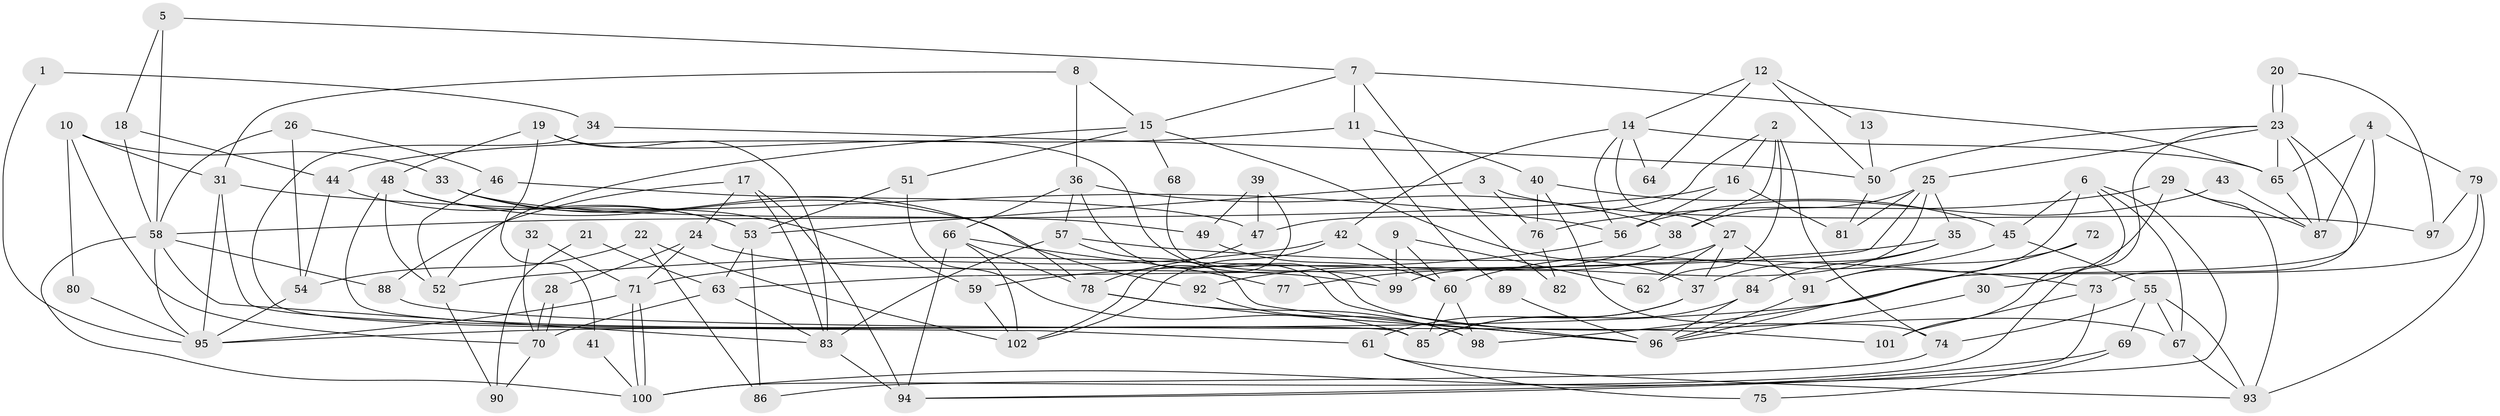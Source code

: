 // Generated by graph-tools (version 1.1) at 2025/02/03/09/25 03:02:02]
// undirected, 102 vertices, 204 edges
graph export_dot {
graph [start="1"]
  node [color=gray90,style=filled];
  1;
  2;
  3;
  4;
  5;
  6;
  7;
  8;
  9;
  10;
  11;
  12;
  13;
  14;
  15;
  16;
  17;
  18;
  19;
  20;
  21;
  22;
  23;
  24;
  25;
  26;
  27;
  28;
  29;
  30;
  31;
  32;
  33;
  34;
  35;
  36;
  37;
  38;
  39;
  40;
  41;
  42;
  43;
  44;
  45;
  46;
  47;
  48;
  49;
  50;
  51;
  52;
  53;
  54;
  55;
  56;
  57;
  58;
  59;
  60;
  61;
  62;
  63;
  64;
  65;
  66;
  67;
  68;
  69;
  70;
  71;
  72;
  73;
  74;
  75;
  76;
  77;
  78;
  79;
  80;
  81;
  82;
  83;
  84;
  85;
  86;
  87;
  88;
  89;
  90;
  91;
  92;
  93;
  94;
  95;
  96;
  97;
  98;
  99;
  100;
  101;
  102;
  1 -- 95;
  1 -- 34;
  2 -- 62;
  2 -- 74;
  2 -- 16;
  2 -- 38;
  2 -- 47;
  3 -- 53;
  3 -- 76;
  3 -- 97;
  4 -- 98;
  4 -- 65;
  4 -- 79;
  4 -- 87;
  5 -- 7;
  5 -- 58;
  5 -- 18;
  6 -- 91;
  6 -- 94;
  6 -- 45;
  6 -- 67;
  6 -- 101;
  7 -- 65;
  7 -- 15;
  7 -- 11;
  7 -- 82;
  8 -- 36;
  8 -- 31;
  8 -- 15;
  9 -- 60;
  9 -- 99;
  9 -- 62;
  10 -- 31;
  10 -- 33;
  10 -- 70;
  10 -- 80;
  11 -- 44;
  11 -- 40;
  11 -- 89;
  12 -- 14;
  12 -- 50;
  12 -- 13;
  12 -- 64;
  13 -- 50;
  14 -- 42;
  14 -- 65;
  14 -- 27;
  14 -- 56;
  14 -- 64;
  15 -- 37;
  15 -- 51;
  15 -- 52;
  15 -- 68;
  16 -- 58;
  16 -- 56;
  16 -- 81;
  17 -- 94;
  17 -- 83;
  17 -- 24;
  17 -- 88;
  18 -- 58;
  18 -- 44;
  19 -- 67;
  19 -- 83;
  19 -- 41;
  19 -- 48;
  20 -- 23;
  20 -- 23;
  20 -- 97;
  21 -- 63;
  21 -- 90;
  22 -- 54;
  22 -- 86;
  22 -- 102;
  23 -- 25;
  23 -- 50;
  23 -- 65;
  23 -- 73;
  23 -- 87;
  23 -- 100;
  24 -- 71;
  24 -- 28;
  24 -- 99;
  25 -- 63;
  25 -- 38;
  25 -- 35;
  25 -- 81;
  25 -- 99;
  26 -- 54;
  26 -- 58;
  26 -- 46;
  27 -- 37;
  27 -- 62;
  27 -- 77;
  27 -- 91;
  28 -- 70;
  28 -- 70;
  29 -- 93;
  29 -- 87;
  29 -- 30;
  29 -- 76;
  30 -- 96;
  31 -- 61;
  31 -- 56;
  31 -- 95;
  32 -- 70;
  32 -- 71;
  33 -- 78;
  33 -- 49;
  33 -- 59;
  34 -- 50;
  34 -- 85;
  35 -- 52;
  35 -- 37;
  35 -- 84;
  36 -- 66;
  36 -- 96;
  36 -- 38;
  36 -- 57;
  37 -- 85;
  37 -- 61;
  38 -- 92;
  39 -- 102;
  39 -- 47;
  39 -- 49;
  40 -- 45;
  40 -- 74;
  40 -- 76;
  41 -- 100;
  42 -- 102;
  42 -- 71;
  42 -- 60;
  43 -- 87;
  43 -- 56;
  44 -- 53;
  44 -- 54;
  45 -- 60;
  45 -- 55;
  46 -- 52;
  46 -- 47;
  47 -- 78;
  48 -- 53;
  48 -- 52;
  48 -- 85;
  48 -- 92;
  49 -- 60;
  50 -- 81;
  51 -- 85;
  51 -- 53;
  52 -- 90;
  53 -- 63;
  53 -- 86;
  54 -- 95;
  55 -- 67;
  55 -- 69;
  55 -- 74;
  55 -- 93;
  56 -- 59;
  57 -- 73;
  57 -- 83;
  57 -- 96;
  58 -- 100;
  58 -- 88;
  58 -- 83;
  58 -- 95;
  59 -- 102;
  60 -- 85;
  60 -- 98;
  61 -- 93;
  61 -- 75;
  63 -- 83;
  63 -- 70;
  65 -- 87;
  66 -- 102;
  66 -- 78;
  66 -- 77;
  66 -- 94;
  67 -- 93;
  68 -- 99;
  69 -- 100;
  69 -- 75;
  70 -- 90;
  71 -- 100;
  71 -- 100;
  71 -- 95;
  72 -- 91;
  72 -- 96;
  73 -- 94;
  73 -- 101;
  74 -- 86;
  76 -- 82;
  78 -- 98;
  78 -- 96;
  79 -- 95;
  79 -- 93;
  79 -- 97;
  80 -- 95;
  83 -- 94;
  84 -- 96;
  84 -- 85;
  88 -- 101;
  89 -- 96;
  91 -- 96;
  92 -- 98;
}
